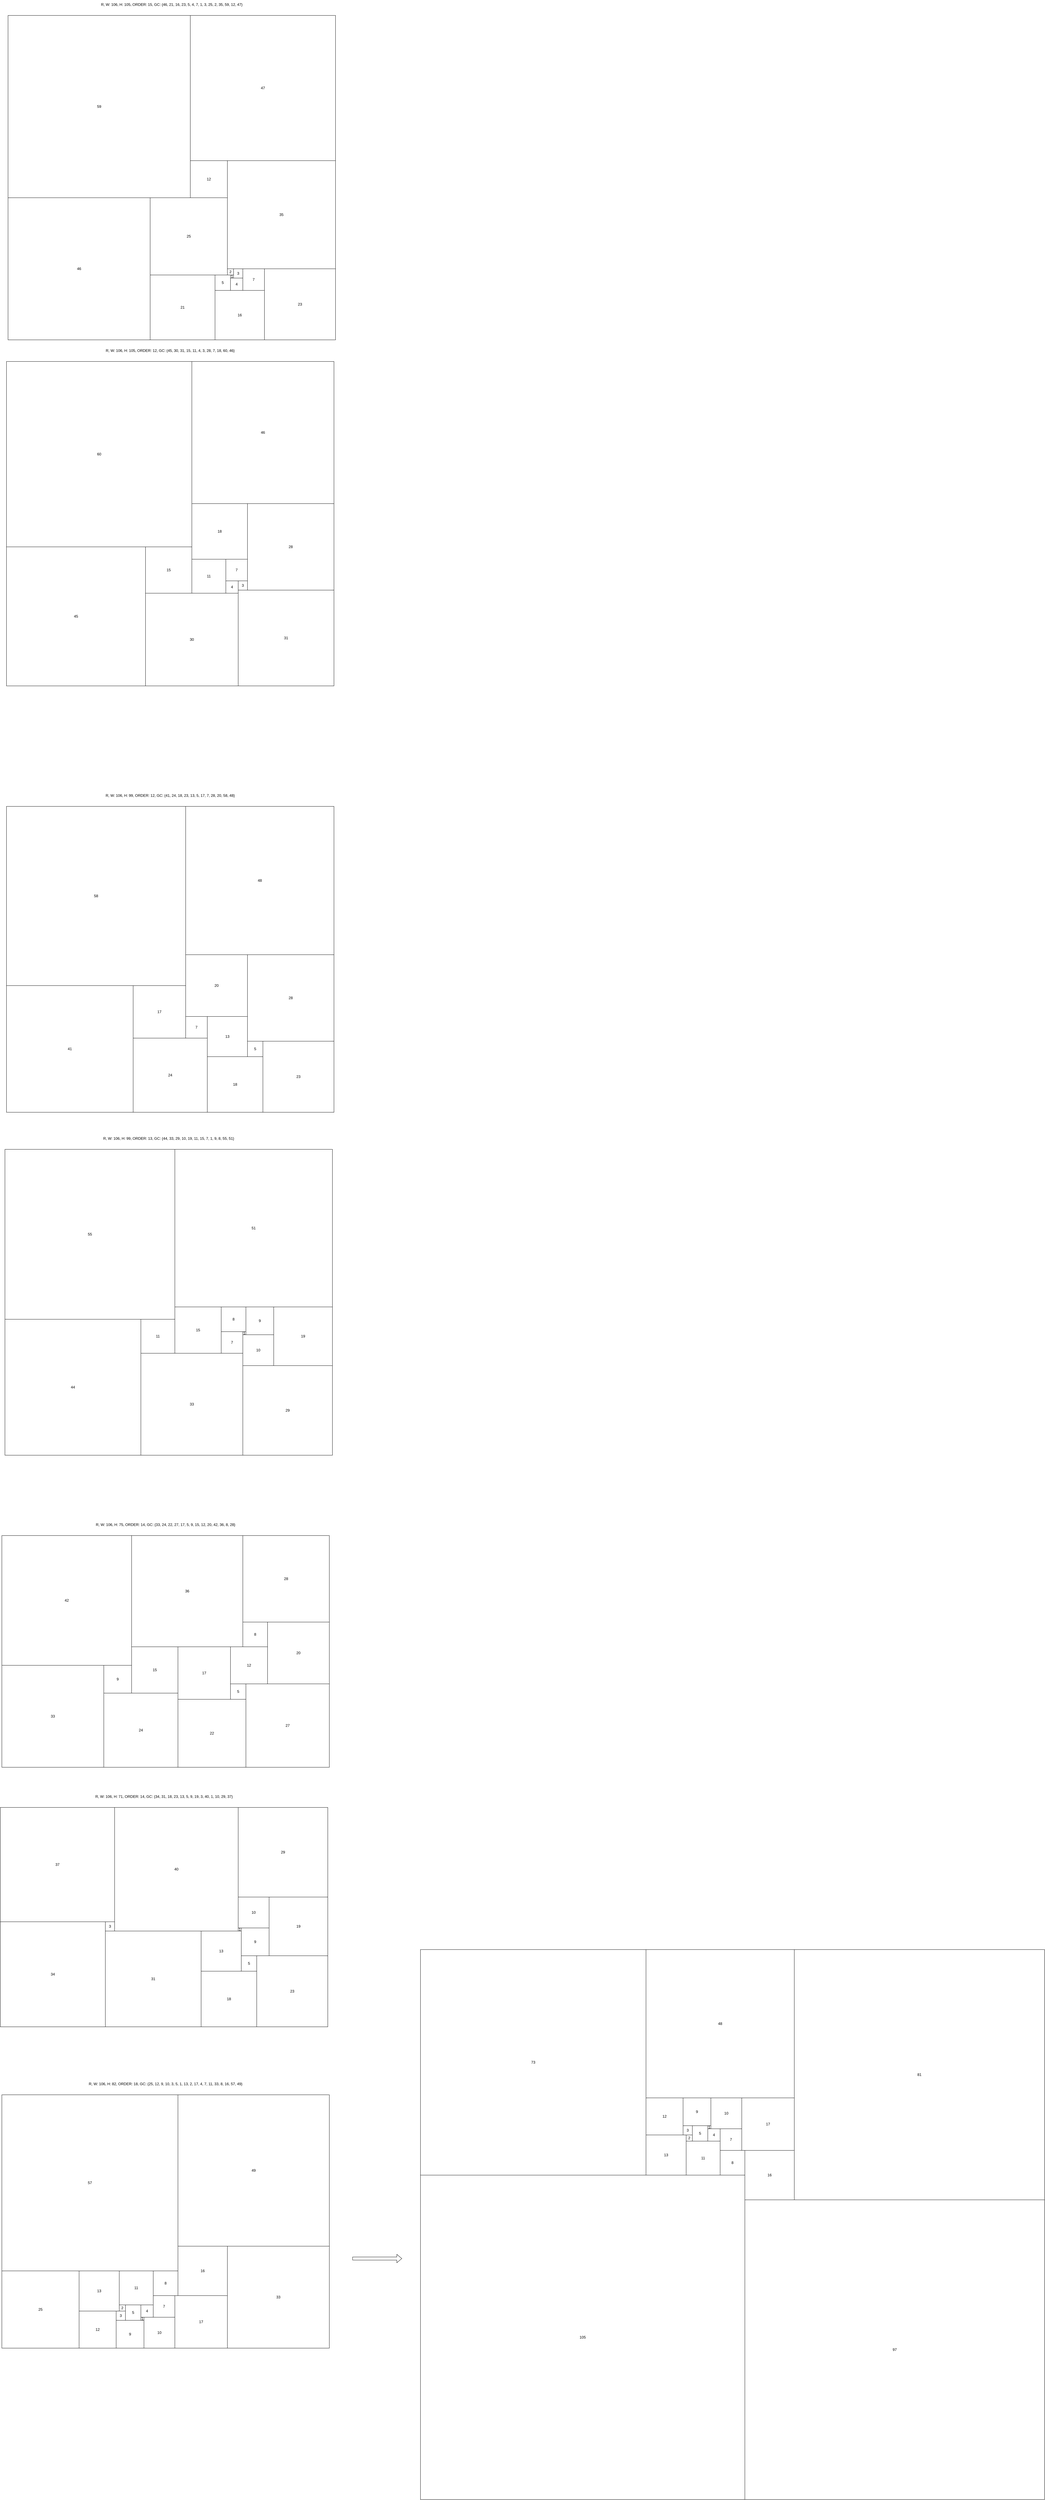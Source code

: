 <mxfile version="21.2.1" type="device">
  <diagram name="Page-1" id="H1nZVYqxkzLZFgEqRADx">
    <mxGraphModel dx="1790" dy="7550" grid="1" gridSize="10" guides="1" tooltips="1" connect="1" arrows="1" fold="1" page="1" pageScale="1" pageWidth="850" pageHeight="1100" math="0" shadow="0">
      <root>
        <mxCell id="0" />
        <mxCell id="1" parent="0" />
        <mxCell id="AsBp8XiL8Dx4Y6rQVwFH-1774" value="R, W: 106, H: 105, ORDER: 12, GC: {45, 30, 31, 15, 11, 4, 3, 28, 7, 18, 60, 46} " style="text;html=1;strokeColor=none;fillColor=none;align=center;verticalAlign=middle;whiteSpace=wrap;rounded=0;" parent="1" vertex="1">
          <mxGeometry x="1160" width="1060" height="30" as="geometry" />
        </mxCell>
        <mxCell id="AsBp8XiL8Dx4Y6rQVwFH-1826" value="R, W: 106, H: 99, ORDER: 12, GC: {41, 24, 18, 23, 13, 5, 17, 7, 28, 20, 58, 48}" style="text;html=1;strokeColor=none;fillColor=none;align=center;verticalAlign=middle;whiteSpace=wrap;rounded=0;" parent="1" vertex="1">
          <mxGeometry x="1160" y="1440" width="1060" height="30" as="geometry" />
        </mxCell>
        <mxCell id="AsBp8XiL8Dx4Y6rQVwFH-2195" value="R, W: 106, H: 99, ORDER: 13, GC: {44, 33, 29, 10, 19, 11, 15, 7, 1, 9, 8, 55, 51} " style="text;html=1;strokeColor=none;fillColor=none;align=center;verticalAlign=middle;whiteSpace=wrap;rounded=0;" parent="1" vertex="1">
          <mxGeometry x="1155" y="2550" width="1060" height="30" as="geometry" />
        </mxCell>
        <mxCell id="AsBp8XiL8Dx4Y6rQVwFH-3055" value="R, W: 106, H: 75, ORDER: 14, GC: {33, 24, 22, 27, 17, 5, 9, 15, 12, 20, 42, 36, 8, 28} " style="text;html=1;strokeColor=none;fillColor=none;align=center;verticalAlign=middle;whiteSpace=wrap;rounded=0;" parent="1" vertex="1">
          <mxGeometry x="1145" y="3800" width="1060" height="30" as="geometry" />
        </mxCell>
        <mxCell id="AsBp8XiL8Dx4Y6rQVwFH-3115" value="R, W: 106, H: 71, ORDER: 14, GC: {34, 31, 18, 23, 13, 5, 9, 19, 3, 40, 1, 10, 29, 37} " style="text;html=1;strokeColor=none;fillColor=none;align=center;verticalAlign=middle;whiteSpace=wrap;rounded=0;flipV=1;" parent="1" vertex="1">
          <mxGeometry x="1140" y="4680" width="1060" height="30" as="geometry" />
        </mxCell>
        <mxCell id="AsBp8XiL8Dx4Y6rQVwFH-3521" value="R, W: 106, H: 105, ORDER: 15, GC: {46, 21, 16, 23, 5, 4, 7, 1, 3, 25, 2, 35, 59, 12, 47} " style="text;html=1;strokeColor=none;fillColor=none;align=center;verticalAlign=middle;whiteSpace=wrap;rounded=0;" parent="1" vertex="1">
          <mxGeometry x="1165" y="-1120" width="1060" height="30" as="geometry" />
        </mxCell>
        <mxCell id="AsBp8XiL8Dx4Y6rQVwFH-7249" value="R, W: 106, H: 82, ORDER: 18, GC: {25, 12, 9, 10, 3, 5, 1, 13, 2, 17, 4, 7, 11, 33, 8, 16, 57, 49} " style="text;html=1;strokeColor=none;fillColor=none;align=center;verticalAlign=middle;whiteSpace=wrap;rounded=0;flipV=1;" parent="1" vertex="1">
          <mxGeometry x="1145" y="5610" width="1060" height="30" as="geometry" />
        </mxCell>
        <mxCell id="gLKEpnA5lNDWp1gUO8rU-459" value="73" style="rounded=0;whiteSpace=wrap;html=1;aspect=fixed;" vertex="1" parent="1">
          <mxGeometry x="2500" y="5190" width="730" height="730" as="geometry" />
        </mxCell>
        <mxCell id="gLKEpnA5lNDWp1gUO8rU-460" value="12" style="rounded=0;whiteSpace=wrap;html=1;aspect=fixed;" vertex="1" parent="1">
          <mxGeometry x="3230" y="5670" width="120" height="120" as="geometry" />
        </mxCell>
        <mxCell id="gLKEpnA5lNDWp1gUO8rU-461" value="9" style="rounded=0;whiteSpace=wrap;html=1;aspect=fixed;" vertex="1" parent="1">
          <mxGeometry x="3350" y="5670" width="90" height="90" as="geometry" />
        </mxCell>
        <mxCell id="gLKEpnA5lNDWp1gUO8rU-462" value="10" style="rounded=0;whiteSpace=wrap;html=1;aspect=fixed;" vertex="1" parent="1">
          <mxGeometry x="3440" y="5670" width="100" height="100" as="geometry" />
        </mxCell>
        <mxCell id="gLKEpnA5lNDWp1gUO8rU-463" value="3" style="rounded=0;whiteSpace=wrap;html=1;aspect=fixed;" vertex="1" parent="1">
          <mxGeometry x="3350" y="5760" width="30" height="30" as="geometry" />
        </mxCell>
        <mxCell id="gLKEpnA5lNDWp1gUO8rU-464" value="5" style="rounded=0;whiteSpace=wrap;html=1;aspect=fixed;" vertex="1" parent="1">
          <mxGeometry x="3380" y="5760" width="50" height="50" as="geometry" />
        </mxCell>
        <mxCell id="gLKEpnA5lNDWp1gUO8rU-465" value="1" style="rounded=0;whiteSpace=wrap;html=1;aspect=fixed;" vertex="1" parent="1">
          <mxGeometry x="3430" y="5760" width="10" height="10" as="geometry" />
        </mxCell>
        <mxCell id="gLKEpnA5lNDWp1gUO8rU-466" value="13" style="rounded=0;whiteSpace=wrap;html=1;aspect=fixed;" vertex="1" parent="1">
          <mxGeometry x="3230" y="5790" width="130" height="130" as="geometry" />
        </mxCell>
        <mxCell id="gLKEpnA5lNDWp1gUO8rU-467" value="2" style="rounded=0;whiteSpace=wrap;html=1;aspect=fixed;" vertex="1" parent="1">
          <mxGeometry x="3360" y="5790" width="20" height="20" as="geometry" />
        </mxCell>
        <mxCell id="gLKEpnA5lNDWp1gUO8rU-468" value="17" style="rounded=0;whiteSpace=wrap;html=1;aspect=fixed;" vertex="1" parent="1">
          <mxGeometry x="3540" y="5670" width="170" height="170" as="geometry" />
        </mxCell>
        <mxCell id="gLKEpnA5lNDWp1gUO8rU-469" value="4" style="rounded=0;whiteSpace=wrap;html=1;aspect=fixed;" vertex="1" parent="1">
          <mxGeometry x="3430" y="5770" width="40" height="40" as="geometry" />
        </mxCell>
        <mxCell id="gLKEpnA5lNDWp1gUO8rU-470" value="7" style="rounded=0;whiteSpace=wrap;html=1;aspect=fixed;" vertex="1" parent="1">
          <mxGeometry x="3470" y="5770" width="70" height="70" as="geometry" />
        </mxCell>
        <mxCell id="gLKEpnA5lNDWp1gUO8rU-471" value="11" style="rounded=0;whiteSpace=wrap;html=1;aspect=fixed;" vertex="1" parent="1">
          <mxGeometry x="3360" y="5810" width="110" height="110" as="geometry" />
        </mxCell>
        <mxCell id="gLKEpnA5lNDWp1gUO8rU-472" value="81" style="rounded=0;whiteSpace=wrap;html=1;aspect=fixed;" vertex="1" parent="1">
          <mxGeometry x="3710" y="5190" width="810" height="810" as="geometry" />
        </mxCell>
        <mxCell id="gLKEpnA5lNDWp1gUO8rU-473" value="8" style="rounded=0;whiteSpace=wrap;html=1;aspect=fixed;" vertex="1" parent="1">
          <mxGeometry x="3470" y="5840" width="80" height="80" as="geometry" />
        </mxCell>
        <mxCell id="gLKEpnA5lNDWp1gUO8rU-474" value="16" style="rounded=0;whiteSpace=wrap;html=1;aspect=fixed;" vertex="1" parent="1">
          <mxGeometry x="3550" y="5840" width="160" height="160" as="geometry" />
        </mxCell>
        <mxCell id="gLKEpnA5lNDWp1gUO8rU-475" value="105" style="rounded=0;whiteSpace=wrap;html=1;aspect=fixed;" vertex="1" parent="1">
          <mxGeometry x="2500" y="5920" width="1050" height="1050" as="geometry" />
        </mxCell>
        <mxCell id="gLKEpnA5lNDWp1gUO8rU-476" value="97" style="rounded=0;whiteSpace=wrap;html=1;aspect=fixed;" vertex="1" parent="1">
          <mxGeometry x="3550" y="6000" width="970" height="970" as="geometry" />
        </mxCell>
        <mxCell id="gLKEpnA5lNDWp1gUO8rU-479" value="48" style="rounded=0;whiteSpace=wrap;html=1;aspect=fixed;" vertex="1" parent="1">
          <mxGeometry x="3230" y="5190" width="480" height="480" as="geometry" />
        </mxCell>
        <mxCell id="gLKEpnA5lNDWp1gUO8rU-480" value="" style="shape=flexArrow;endArrow=classic;html=1;rounded=0;endWidth=16;endSize=5;" edge="1" parent="1">
          <mxGeometry width="50" height="50" relative="1" as="geometry">
            <mxPoint x="2280" y="6190" as="sourcePoint" />
            <mxPoint x="2440" y="6190" as="targetPoint" />
          </mxGeometry>
        </mxCell>
        <mxCell id="gLKEpnA5lNDWp1gUO8rU-481" value="" style="group;flipV=1;" vertex="1" connectable="0" parent="1">
          <mxGeometry x="1165" y="-1070" width="1060" height="1050" as="geometry" />
        </mxCell>
        <mxCell id="761dnnyQ54j-Cl0NHfQN-3522" value="46" style="rounded=0;whiteSpace=wrap;html=1;" parent="gLKEpnA5lNDWp1gUO8rU-481" vertex="1">
          <mxGeometry y="590" width="460" height="460" as="geometry" />
        </mxCell>
        <mxCell id="761dnnyQ54j-Cl0NHfQN-3523" value="21" style="rounded=0;whiteSpace=wrap;html=1;" parent="gLKEpnA5lNDWp1gUO8rU-481" vertex="1">
          <mxGeometry x="460" y="840" width="210" height="210" as="geometry" />
        </mxCell>
        <mxCell id="761dnnyQ54j-Cl0NHfQN-3524" value="16" style="rounded=0;whiteSpace=wrap;html=1;" parent="gLKEpnA5lNDWp1gUO8rU-481" vertex="1">
          <mxGeometry x="670" y="890" width="160" height="160" as="geometry" />
        </mxCell>
        <mxCell id="761dnnyQ54j-Cl0NHfQN-3525" value="23" style="rounded=0;whiteSpace=wrap;html=1;" parent="gLKEpnA5lNDWp1gUO8rU-481" vertex="1">
          <mxGeometry x="830" y="820" width="230" height="230" as="geometry" />
        </mxCell>
        <mxCell id="761dnnyQ54j-Cl0NHfQN-3526" value="5" style="rounded=0;whiteSpace=wrap;html=1;" parent="gLKEpnA5lNDWp1gUO8rU-481" vertex="1">
          <mxGeometry x="670" y="840" width="50" height="50" as="geometry" />
        </mxCell>
        <mxCell id="761dnnyQ54j-Cl0NHfQN-3527" value="4" style="rounded=0;whiteSpace=wrap;html=1;" parent="gLKEpnA5lNDWp1gUO8rU-481" vertex="1">
          <mxGeometry x="720" y="850" width="40" height="40" as="geometry" />
        </mxCell>
        <mxCell id="761dnnyQ54j-Cl0NHfQN-3528" value="7" style="rounded=0;whiteSpace=wrap;html=1;" parent="gLKEpnA5lNDWp1gUO8rU-481" vertex="1">
          <mxGeometry x="760" y="820" width="70" height="70" as="geometry" />
        </mxCell>
        <mxCell id="761dnnyQ54j-Cl0NHfQN-3529" value="1" style="rounded=0;whiteSpace=wrap;html=1;" parent="gLKEpnA5lNDWp1gUO8rU-481" vertex="1">
          <mxGeometry x="720" y="840" width="10" height="10" as="geometry" />
        </mxCell>
        <mxCell id="761dnnyQ54j-Cl0NHfQN-3530" value="3" style="rounded=0;whiteSpace=wrap;html=1;" parent="gLKEpnA5lNDWp1gUO8rU-481" vertex="1">
          <mxGeometry x="730" y="820" width="30" height="30" as="geometry" />
        </mxCell>
        <mxCell id="761dnnyQ54j-Cl0NHfQN-3531" value="25" style="rounded=0;whiteSpace=wrap;html=1;" parent="gLKEpnA5lNDWp1gUO8rU-481" vertex="1">
          <mxGeometry x="460" y="590" width="250" height="250" as="geometry" />
        </mxCell>
        <mxCell id="761dnnyQ54j-Cl0NHfQN-3532" value="2" style="rounded=0;whiteSpace=wrap;html=1;" parent="gLKEpnA5lNDWp1gUO8rU-481" vertex="1">
          <mxGeometry x="710" y="820" width="20" height="20" as="geometry" />
        </mxCell>
        <mxCell id="761dnnyQ54j-Cl0NHfQN-3533" value="35" style="rounded=0;whiteSpace=wrap;html=1;" parent="gLKEpnA5lNDWp1gUO8rU-481" vertex="1">
          <mxGeometry x="710" y="470" width="350" height="350" as="geometry" />
        </mxCell>
        <mxCell id="761dnnyQ54j-Cl0NHfQN-3534" value="59" style="rounded=0;whiteSpace=wrap;html=1;" parent="gLKEpnA5lNDWp1gUO8rU-481" vertex="1">
          <mxGeometry width="590" height="590" as="geometry" />
        </mxCell>
        <mxCell id="761dnnyQ54j-Cl0NHfQN-3535" value="12" style="rounded=0;whiteSpace=wrap;html=1;" parent="gLKEpnA5lNDWp1gUO8rU-481" vertex="1">
          <mxGeometry x="590" y="470" width="120" height="120" as="geometry" />
        </mxCell>
        <mxCell id="761dnnyQ54j-Cl0NHfQN-3536" value="47" style="rounded=0;whiteSpace=wrap;html=1;" parent="gLKEpnA5lNDWp1gUO8rU-481" vertex="1">
          <mxGeometry x="590" width="470" height="470" as="geometry" />
        </mxCell>
        <mxCell id="gLKEpnA5lNDWp1gUO8rU-482" value="" style="group;flipV=1;" vertex="1" connectable="0" parent="1">
          <mxGeometry x="1160" y="50" width="1060" height="1050" as="geometry" />
        </mxCell>
        <mxCell id="761dnnyQ54j-Cl0NHfQN-1775" value="45" style="rounded=0;whiteSpace=wrap;html=1;" parent="gLKEpnA5lNDWp1gUO8rU-482" vertex="1">
          <mxGeometry y="600" width="450" height="450" as="geometry" />
        </mxCell>
        <mxCell id="761dnnyQ54j-Cl0NHfQN-1776" value="30" style="rounded=0;whiteSpace=wrap;html=1;" parent="gLKEpnA5lNDWp1gUO8rU-482" vertex="1">
          <mxGeometry x="450" y="750" width="300" height="300" as="geometry" />
        </mxCell>
        <mxCell id="761dnnyQ54j-Cl0NHfQN-1777" value="31" style="rounded=0;whiteSpace=wrap;html=1;" parent="gLKEpnA5lNDWp1gUO8rU-482" vertex="1">
          <mxGeometry x="750" y="740" width="310" height="310" as="geometry" />
        </mxCell>
        <mxCell id="761dnnyQ54j-Cl0NHfQN-1778" value="15" style="rounded=0;whiteSpace=wrap;html=1;" parent="gLKEpnA5lNDWp1gUO8rU-482" vertex="1">
          <mxGeometry x="450" y="600" width="150" height="150" as="geometry" />
        </mxCell>
        <mxCell id="761dnnyQ54j-Cl0NHfQN-1779" value="11" style="rounded=0;whiteSpace=wrap;html=1;" parent="gLKEpnA5lNDWp1gUO8rU-482" vertex="1">
          <mxGeometry x="600" y="640" width="110" height="110" as="geometry" />
        </mxCell>
        <mxCell id="761dnnyQ54j-Cl0NHfQN-1780" value="4" style="rounded=0;whiteSpace=wrap;html=1;" parent="gLKEpnA5lNDWp1gUO8rU-482" vertex="1">
          <mxGeometry x="710" y="710" width="40" height="40" as="geometry" />
        </mxCell>
        <mxCell id="761dnnyQ54j-Cl0NHfQN-1781" value="3" style="rounded=0;whiteSpace=wrap;html=1;" parent="gLKEpnA5lNDWp1gUO8rU-482" vertex="1">
          <mxGeometry x="750" y="710" width="30" height="30" as="geometry" />
        </mxCell>
        <mxCell id="761dnnyQ54j-Cl0NHfQN-1782" value="28" style="rounded=0;whiteSpace=wrap;html=1;" parent="gLKEpnA5lNDWp1gUO8rU-482" vertex="1">
          <mxGeometry x="780" y="460" width="280" height="280" as="geometry" />
        </mxCell>
        <mxCell id="761dnnyQ54j-Cl0NHfQN-1783" value="7" style="rounded=0;whiteSpace=wrap;html=1;" parent="gLKEpnA5lNDWp1gUO8rU-482" vertex="1">
          <mxGeometry x="710" y="640" width="70" height="70" as="geometry" />
        </mxCell>
        <mxCell id="761dnnyQ54j-Cl0NHfQN-1784" value="18" style="rounded=0;whiteSpace=wrap;html=1;" parent="gLKEpnA5lNDWp1gUO8rU-482" vertex="1">
          <mxGeometry x="600" y="460" width="180" height="180" as="geometry" />
        </mxCell>
        <mxCell id="761dnnyQ54j-Cl0NHfQN-1785" value="60" style="rounded=0;whiteSpace=wrap;html=1;" parent="gLKEpnA5lNDWp1gUO8rU-482" vertex="1">
          <mxGeometry width="600" height="600" as="geometry" />
        </mxCell>
        <mxCell id="761dnnyQ54j-Cl0NHfQN-1786" value="46" style="rounded=0;whiteSpace=wrap;html=1;" parent="gLKEpnA5lNDWp1gUO8rU-482" vertex="1">
          <mxGeometry x="600" width="460" height="460" as="geometry" />
        </mxCell>
        <mxCell id="gLKEpnA5lNDWp1gUO8rU-497" value="" style="group;flipV=1;" vertex="1" connectable="0" parent="1">
          <mxGeometry x="1160" y="1490" width="1060" height="990" as="geometry" />
        </mxCell>
        <mxCell id="761dnnyQ54j-Cl0NHfQN-1827" value="41" style="rounded=0;whiteSpace=wrap;html=1;" parent="gLKEpnA5lNDWp1gUO8rU-497" vertex="1">
          <mxGeometry y="580" width="410" height="410" as="geometry" />
        </mxCell>
        <mxCell id="761dnnyQ54j-Cl0NHfQN-1828" value="24" style="rounded=0;whiteSpace=wrap;html=1;" parent="gLKEpnA5lNDWp1gUO8rU-497" vertex="1">
          <mxGeometry x="410" y="750" width="240" height="240" as="geometry" />
        </mxCell>
        <mxCell id="761dnnyQ54j-Cl0NHfQN-1829" value="18" style="rounded=0;whiteSpace=wrap;html=1;" parent="gLKEpnA5lNDWp1gUO8rU-497" vertex="1">
          <mxGeometry x="650" y="810" width="180" height="180" as="geometry" />
        </mxCell>
        <mxCell id="761dnnyQ54j-Cl0NHfQN-1830" value="23" style="rounded=0;whiteSpace=wrap;html=1;" parent="gLKEpnA5lNDWp1gUO8rU-497" vertex="1">
          <mxGeometry x="830" y="760" width="230" height="230" as="geometry" />
        </mxCell>
        <mxCell id="761dnnyQ54j-Cl0NHfQN-1831" value="13" style="rounded=0;whiteSpace=wrap;html=1;" parent="gLKEpnA5lNDWp1gUO8rU-497" vertex="1">
          <mxGeometry x="650" y="680" width="130" height="130" as="geometry" />
        </mxCell>
        <mxCell id="761dnnyQ54j-Cl0NHfQN-1832" value="5" style="rounded=0;whiteSpace=wrap;html=1;" parent="gLKEpnA5lNDWp1gUO8rU-497" vertex="1">
          <mxGeometry x="780" y="760" width="50" height="50" as="geometry" />
        </mxCell>
        <mxCell id="761dnnyQ54j-Cl0NHfQN-1833" value="17" style="rounded=0;whiteSpace=wrap;html=1;" parent="gLKEpnA5lNDWp1gUO8rU-497" vertex="1">
          <mxGeometry x="410" y="580" width="170" height="170" as="geometry" />
        </mxCell>
        <mxCell id="761dnnyQ54j-Cl0NHfQN-1834" value="7" style="rounded=0;whiteSpace=wrap;html=1;" parent="gLKEpnA5lNDWp1gUO8rU-497" vertex="1">
          <mxGeometry x="580" y="680" width="70" height="70" as="geometry" />
        </mxCell>
        <mxCell id="761dnnyQ54j-Cl0NHfQN-1835" value="28" style="rounded=0;whiteSpace=wrap;html=1;" parent="gLKEpnA5lNDWp1gUO8rU-497" vertex="1">
          <mxGeometry x="780" y="480" width="280" height="280" as="geometry" />
        </mxCell>
        <mxCell id="761dnnyQ54j-Cl0NHfQN-1836" value="20" style="rounded=0;whiteSpace=wrap;html=1;" parent="gLKEpnA5lNDWp1gUO8rU-497" vertex="1">
          <mxGeometry x="580" y="480" width="200" height="200" as="geometry" />
        </mxCell>
        <mxCell id="761dnnyQ54j-Cl0NHfQN-1837" value="58" style="rounded=0;whiteSpace=wrap;html=1;" parent="gLKEpnA5lNDWp1gUO8rU-497" vertex="1">
          <mxGeometry width="580" height="580" as="geometry" />
        </mxCell>
        <mxCell id="761dnnyQ54j-Cl0NHfQN-1838" value="48" style="rounded=0;whiteSpace=wrap;html=1;" parent="gLKEpnA5lNDWp1gUO8rU-497" vertex="1">
          <mxGeometry x="580" width="480" height="480" as="geometry" />
        </mxCell>
        <mxCell id="gLKEpnA5lNDWp1gUO8rU-498" value="" style="group;flipV=1;" vertex="1" connectable="0" parent="1">
          <mxGeometry x="1155" y="2600" width="1060" height="990" as="geometry" />
        </mxCell>
        <mxCell id="761dnnyQ54j-Cl0NHfQN-2196" value="44" style="rounded=0;whiteSpace=wrap;html=1;" parent="gLKEpnA5lNDWp1gUO8rU-498" vertex="1">
          <mxGeometry y="550" width="440" height="440" as="geometry" />
        </mxCell>
        <mxCell id="761dnnyQ54j-Cl0NHfQN-2197" value="33" style="rounded=0;whiteSpace=wrap;html=1;" parent="gLKEpnA5lNDWp1gUO8rU-498" vertex="1">
          <mxGeometry x="440" y="660" width="330" height="330" as="geometry" />
        </mxCell>
        <mxCell id="761dnnyQ54j-Cl0NHfQN-2198" value="29" style="rounded=0;whiteSpace=wrap;html=1;" parent="gLKEpnA5lNDWp1gUO8rU-498" vertex="1">
          <mxGeometry x="770" y="700" width="290" height="290" as="geometry" />
        </mxCell>
        <mxCell id="761dnnyQ54j-Cl0NHfQN-2199" value="10" style="rounded=0;whiteSpace=wrap;html=1;" parent="gLKEpnA5lNDWp1gUO8rU-498" vertex="1">
          <mxGeometry x="770" y="600" width="100" height="100" as="geometry" />
        </mxCell>
        <mxCell id="761dnnyQ54j-Cl0NHfQN-2200" value="19" style="rounded=0;whiteSpace=wrap;html=1;" parent="gLKEpnA5lNDWp1gUO8rU-498" vertex="1">
          <mxGeometry x="870" y="510" width="190" height="190" as="geometry" />
        </mxCell>
        <mxCell id="761dnnyQ54j-Cl0NHfQN-2201" value="11" style="rounded=0;whiteSpace=wrap;html=1;" parent="gLKEpnA5lNDWp1gUO8rU-498" vertex="1">
          <mxGeometry x="440" y="550" width="110" height="110" as="geometry" />
        </mxCell>
        <mxCell id="761dnnyQ54j-Cl0NHfQN-2202" value="15" style="rounded=0;whiteSpace=wrap;html=1;" parent="gLKEpnA5lNDWp1gUO8rU-498" vertex="1">
          <mxGeometry x="550" y="510" width="150" height="150" as="geometry" />
        </mxCell>
        <mxCell id="761dnnyQ54j-Cl0NHfQN-2203" value="7" style="rounded=0;whiteSpace=wrap;html=1;" parent="gLKEpnA5lNDWp1gUO8rU-498" vertex="1">
          <mxGeometry x="700" y="590" width="70" height="70" as="geometry" />
        </mxCell>
        <mxCell id="761dnnyQ54j-Cl0NHfQN-2204" value="1" style="rounded=0;whiteSpace=wrap;html=1;" parent="gLKEpnA5lNDWp1gUO8rU-498" vertex="1">
          <mxGeometry x="770" y="590" width="10" height="10" as="geometry" />
        </mxCell>
        <mxCell id="761dnnyQ54j-Cl0NHfQN-2205" value="9" style="rounded=0;whiteSpace=wrap;html=1;" parent="gLKEpnA5lNDWp1gUO8rU-498" vertex="1">
          <mxGeometry x="780" y="510" width="90" height="90" as="geometry" />
        </mxCell>
        <mxCell id="761dnnyQ54j-Cl0NHfQN-2206" value="8" style="rounded=0;whiteSpace=wrap;html=1;" parent="gLKEpnA5lNDWp1gUO8rU-498" vertex="1">
          <mxGeometry x="700" y="510" width="80" height="80" as="geometry" />
        </mxCell>
        <mxCell id="761dnnyQ54j-Cl0NHfQN-2207" value="55" style="rounded=0;whiteSpace=wrap;html=1;" parent="gLKEpnA5lNDWp1gUO8rU-498" vertex="1">
          <mxGeometry width="550" height="550" as="geometry" />
        </mxCell>
        <mxCell id="761dnnyQ54j-Cl0NHfQN-2208" value="51" style="rounded=0;whiteSpace=wrap;html=1;" parent="gLKEpnA5lNDWp1gUO8rU-498" vertex="1">
          <mxGeometry x="550" width="510" height="510" as="geometry" />
        </mxCell>
        <mxCell id="gLKEpnA5lNDWp1gUO8rU-499" value="" style="group;flipV=1;" vertex="1" connectable="0" parent="1">
          <mxGeometry x="1145" y="3850" width="1060" height="750" as="geometry" />
        </mxCell>
        <mxCell id="761dnnyQ54j-Cl0NHfQN-3056" value="33" style="rounded=0;whiteSpace=wrap;html=1;" parent="gLKEpnA5lNDWp1gUO8rU-499" vertex="1">
          <mxGeometry y="420" width="330" height="330" as="geometry" />
        </mxCell>
        <mxCell id="761dnnyQ54j-Cl0NHfQN-3057" value="24" style="rounded=0;whiteSpace=wrap;html=1;" parent="gLKEpnA5lNDWp1gUO8rU-499" vertex="1">
          <mxGeometry x="330" y="510" width="240" height="240" as="geometry" />
        </mxCell>
        <mxCell id="761dnnyQ54j-Cl0NHfQN-3058" value="22" style="rounded=0;whiteSpace=wrap;html=1;" parent="gLKEpnA5lNDWp1gUO8rU-499" vertex="1">
          <mxGeometry x="570" y="530" width="220" height="220" as="geometry" />
        </mxCell>
        <mxCell id="761dnnyQ54j-Cl0NHfQN-3059" value="27" style="rounded=0;whiteSpace=wrap;html=1;" parent="gLKEpnA5lNDWp1gUO8rU-499" vertex="1">
          <mxGeometry x="790" y="480" width="270" height="270" as="geometry" />
        </mxCell>
        <mxCell id="761dnnyQ54j-Cl0NHfQN-3060" value="17" style="rounded=0;whiteSpace=wrap;html=1;" parent="gLKEpnA5lNDWp1gUO8rU-499" vertex="1">
          <mxGeometry x="570" y="360" width="170" height="170" as="geometry" />
        </mxCell>
        <mxCell id="761dnnyQ54j-Cl0NHfQN-3061" value="5" style="rounded=0;whiteSpace=wrap;html=1;" parent="gLKEpnA5lNDWp1gUO8rU-499" vertex="1">
          <mxGeometry x="740" y="480" width="50" height="50" as="geometry" />
        </mxCell>
        <mxCell id="761dnnyQ54j-Cl0NHfQN-3062" value="9" style="rounded=0;whiteSpace=wrap;html=1;" parent="gLKEpnA5lNDWp1gUO8rU-499" vertex="1">
          <mxGeometry x="330" y="420" width="90" height="90" as="geometry" />
        </mxCell>
        <mxCell id="761dnnyQ54j-Cl0NHfQN-3063" value="15" style="rounded=0;whiteSpace=wrap;html=1;" parent="gLKEpnA5lNDWp1gUO8rU-499" vertex="1">
          <mxGeometry x="420" y="360" width="150" height="150" as="geometry" />
        </mxCell>
        <mxCell id="761dnnyQ54j-Cl0NHfQN-3064" value="12" style="rounded=0;whiteSpace=wrap;html=1;" parent="gLKEpnA5lNDWp1gUO8rU-499" vertex="1">
          <mxGeometry x="740" y="360" width="120" height="120" as="geometry" />
        </mxCell>
        <mxCell id="761dnnyQ54j-Cl0NHfQN-3065" value="20" style="rounded=0;whiteSpace=wrap;html=1;" parent="gLKEpnA5lNDWp1gUO8rU-499" vertex="1">
          <mxGeometry x="860" y="280" width="200" height="200" as="geometry" />
        </mxCell>
        <mxCell id="761dnnyQ54j-Cl0NHfQN-3066" value="42" style="rounded=0;whiteSpace=wrap;html=1;" parent="gLKEpnA5lNDWp1gUO8rU-499" vertex="1">
          <mxGeometry width="420" height="420" as="geometry" />
        </mxCell>
        <mxCell id="761dnnyQ54j-Cl0NHfQN-3067" value="36" style="rounded=0;whiteSpace=wrap;html=1;" parent="gLKEpnA5lNDWp1gUO8rU-499" vertex="1">
          <mxGeometry x="420" width="360" height="360" as="geometry" />
        </mxCell>
        <mxCell id="761dnnyQ54j-Cl0NHfQN-3068" value="8" style="rounded=0;whiteSpace=wrap;html=1;" parent="gLKEpnA5lNDWp1gUO8rU-499" vertex="1">
          <mxGeometry x="780" y="280" width="80" height="80" as="geometry" />
        </mxCell>
        <mxCell id="761dnnyQ54j-Cl0NHfQN-3069" value="28" style="rounded=0;whiteSpace=wrap;html=1;" parent="gLKEpnA5lNDWp1gUO8rU-499" vertex="1">
          <mxGeometry x="780" width="280" height="280" as="geometry" />
        </mxCell>
        <mxCell id="gLKEpnA5lNDWp1gUO8rU-500" value="" style="group;flipV=1;" vertex="1" connectable="0" parent="1">
          <mxGeometry x="1140" y="4730" width="1060" height="710" as="geometry" />
        </mxCell>
        <mxCell id="761dnnyQ54j-Cl0NHfQN-3116" value="34" style="rounded=0;whiteSpace=wrap;html=1;" parent="gLKEpnA5lNDWp1gUO8rU-500" vertex="1">
          <mxGeometry y="370" width="340" height="340" as="geometry" />
        </mxCell>
        <mxCell id="761dnnyQ54j-Cl0NHfQN-3117" value="31" style="rounded=0;whiteSpace=wrap;html=1;" parent="gLKEpnA5lNDWp1gUO8rU-500" vertex="1">
          <mxGeometry x="340" y="400" width="310" height="310" as="geometry" />
        </mxCell>
        <mxCell id="761dnnyQ54j-Cl0NHfQN-3118" value="18" style="rounded=0;whiteSpace=wrap;html=1;" parent="gLKEpnA5lNDWp1gUO8rU-500" vertex="1">
          <mxGeometry x="650" y="530" width="180" height="180" as="geometry" />
        </mxCell>
        <mxCell id="761dnnyQ54j-Cl0NHfQN-3119" value="23" style="rounded=0;whiteSpace=wrap;html=1;" parent="gLKEpnA5lNDWp1gUO8rU-500" vertex="1">
          <mxGeometry x="830" y="480" width="230" height="230" as="geometry" />
        </mxCell>
        <mxCell id="761dnnyQ54j-Cl0NHfQN-3120" value="13" style="rounded=0;whiteSpace=wrap;html=1;" parent="gLKEpnA5lNDWp1gUO8rU-500" vertex="1">
          <mxGeometry x="650" y="400" width="130" height="130" as="geometry" />
        </mxCell>
        <mxCell id="761dnnyQ54j-Cl0NHfQN-3121" value="5" style="rounded=0;whiteSpace=wrap;html=1;" parent="gLKEpnA5lNDWp1gUO8rU-500" vertex="1">
          <mxGeometry x="780" y="480" width="50" height="50" as="geometry" />
        </mxCell>
        <mxCell id="761dnnyQ54j-Cl0NHfQN-3122" value="9" style="rounded=0;whiteSpace=wrap;html=1;" parent="gLKEpnA5lNDWp1gUO8rU-500" vertex="1">
          <mxGeometry x="780" y="390" width="90" height="90" as="geometry" />
        </mxCell>
        <mxCell id="761dnnyQ54j-Cl0NHfQN-3123" value="19" style="rounded=0;whiteSpace=wrap;html=1;" parent="gLKEpnA5lNDWp1gUO8rU-500" vertex="1">
          <mxGeometry x="870" y="290" width="190" height="190" as="geometry" />
        </mxCell>
        <mxCell id="761dnnyQ54j-Cl0NHfQN-3124" value="3" style="rounded=0;whiteSpace=wrap;html=1;" parent="gLKEpnA5lNDWp1gUO8rU-500" vertex="1">
          <mxGeometry x="340" y="370" width="30" height="30" as="geometry" />
        </mxCell>
        <mxCell id="761dnnyQ54j-Cl0NHfQN-3125" value="40" style="rounded=0;whiteSpace=wrap;html=1;" parent="gLKEpnA5lNDWp1gUO8rU-500" vertex="1">
          <mxGeometry x="370" width="400" height="400" as="geometry" />
        </mxCell>
        <mxCell id="761dnnyQ54j-Cl0NHfQN-3126" value="1" style="rounded=0;whiteSpace=wrap;html=1;" parent="gLKEpnA5lNDWp1gUO8rU-500" vertex="1">
          <mxGeometry x="770" y="390" width="10" height="10" as="geometry" />
        </mxCell>
        <mxCell id="761dnnyQ54j-Cl0NHfQN-3127" value="10" style="rounded=0;whiteSpace=wrap;html=1;" parent="gLKEpnA5lNDWp1gUO8rU-500" vertex="1">
          <mxGeometry x="770" y="290" width="100" height="100" as="geometry" />
        </mxCell>
        <mxCell id="761dnnyQ54j-Cl0NHfQN-3128" value="29" style="rounded=0;whiteSpace=wrap;html=1;" parent="gLKEpnA5lNDWp1gUO8rU-500" vertex="1">
          <mxGeometry x="770" width="290" height="290" as="geometry" />
        </mxCell>
        <mxCell id="761dnnyQ54j-Cl0NHfQN-3129" value="37" style="rounded=0;whiteSpace=wrap;html=1;" parent="gLKEpnA5lNDWp1gUO8rU-500" vertex="1">
          <mxGeometry width="370" height="370" as="geometry" />
        </mxCell>
        <mxCell id="gLKEpnA5lNDWp1gUO8rU-501" value="" style="group;flipV=1;" vertex="1" connectable="0" parent="1">
          <mxGeometry x="1145" y="5660" width="1060" height="820" as="geometry" />
        </mxCell>
        <mxCell id="761dnnyQ54j-Cl0NHfQN-7250" value="25" style="rounded=0;whiteSpace=wrap;html=1;" parent="gLKEpnA5lNDWp1gUO8rU-501" vertex="1">
          <mxGeometry y="570" width="250" height="250" as="geometry" />
        </mxCell>
        <mxCell id="761dnnyQ54j-Cl0NHfQN-7251" value="12" style="rounded=0;whiteSpace=wrap;html=1;" parent="gLKEpnA5lNDWp1gUO8rU-501" vertex="1">
          <mxGeometry x="250" y="700" width="120" height="120" as="geometry" />
        </mxCell>
        <mxCell id="761dnnyQ54j-Cl0NHfQN-7252" value="9" style="rounded=0;whiteSpace=wrap;html=1;" parent="gLKEpnA5lNDWp1gUO8rU-501" vertex="1">
          <mxGeometry x="370" y="730" width="90" height="90" as="geometry" />
        </mxCell>
        <mxCell id="761dnnyQ54j-Cl0NHfQN-7253" value="10" style="rounded=0;whiteSpace=wrap;html=1;" parent="gLKEpnA5lNDWp1gUO8rU-501" vertex="1">
          <mxGeometry x="460" y="720" width="100" height="100" as="geometry" />
        </mxCell>
        <mxCell id="761dnnyQ54j-Cl0NHfQN-7254" value="3" style="rounded=0;whiteSpace=wrap;html=1;" parent="gLKEpnA5lNDWp1gUO8rU-501" vertex="1">
          <mxGeometry x="370" y="700" width="30" height="30" as="geometry" />
        </mxCell>
        <mxCell id="761dnnyQ54j-Cl0NHfQN-7255" value="5" style="rounded=0;whiteSpace=wrap;html=1;" parent="gLKEpnA5lNDWp1gUO8rU-501" vertex="1">
          <mxGeometry x="400" y="680" width="50" height="50" as="geometry" />
        </mxCell>
        <mxCell id="761dnnyQ54j-Cl0NHfQN-7256" value="1" style="rounded=0;whiteSpace=wrap;html=1;" parent="gLKEpnA5lNDWp1gUO8rU-501" vertex="1">
          <mxGeometry x="450" y="720" width="10" height="10" as="geometry" />
        </mxCell>
        <mxCell id="761dnnyQ54j-Cl0NHfQN-7257" value="13" style="rounded=0;whiteSpace=wrap;html=1;" parent="gLKEpnA5lNDWp1gUO8rU-501" vertex="1">
          <mxGeometry x="250" y="570" width="130" height="130" as="geometry" />
        </mxCell>
        <mxCell id="761dnnyQ54j-Cl0NHfQN-7258" value="2" style="rounded=0;whiteSpace=wrap;html=1;" parent="gLKEpnA5lNDWp1gUO8rU-501" vertex="1">
          <mxGeometry x="380" y="680" width="20" height="20" as="geometry" />
        </mxCell>
        <mxCell id="761dnnyQ54j-Cl0NHfQN-7259" value="17" style="rounded=0;whiteSpace=wrap;html=1;" parent="gLKEpnA5lNDWp1gUO8rU-501" vertex="1">
          <mxGeometry x="560" y="650" width="170" height="170" as="geometry" />
        </mxCell>
        <mxCell id="761dnnyQ54j-Cl0NHfQN-7260" value="4" style="rounded=0;whiteSpace=wrap;html=1;" parent="gLKEpnA5lNDWp1gUO8rU-501" vertex="1">
          <mxGeometry x="450" y="680" width="40" height="40" as="geometry" />
        </mxCell>
        <mxCell id="761dnnyQ54j-Cl0NHfQN-7261" value="7" style="rounded=0;whiteSpace=wrap;html=1;" parent="gLKEpnA5lNDWp1gUO8rU-501" vertex="1">
          <mxGeometry x="490" y="650" width="70" height="70" as="geometry" />
        </mxCell>
        <mxCell id="761dnnyQ54j-Cl0NHfQN-7262" value="11" style="rounded=0;whiteSpace=wrap;html=1;" parent="gLKEpnA5lNDWp1gUO8rU-501" vertex="1">
          <mxGeometry x="380" y="570" width="110" height="110" as="geometry" />
        </mxCell>
        <mxCell id="761dnnyQ54j-Cl0NHfQN-7263" value="33" style="rounded=0;whiteSpace=wrap;html=1;" parent="gLKEpnA5lNDWp1gUO8rU-501" vertex="1">
          <mxGeometry x="730" y="490" width="330" height="330" as="geometry" />
        </mxCell>
        <mxCell id="761dnnyQ54j-Cl0NHfQN-7264" value="8" style="rounded=0;whiteSpace=wrap;html=1;" parent="gLKEpnA5lNDWp1gUO8rU-501" vertex="1">
          <mxGeometry x="490" y="570" width="80" height="80" as="geometry" />
        </mxCell>
        <mxCell id="761dnnyQ54j-Cl0NHfQN-7265" value="16" style="rounded=0;whiteSpace=wrap;html=1;" parent="gLKEpnA5lNDWp1gUO8rU-501" vertex="1">
          <mxGeometry x="570" y="490" width="160" height="160" as="geometry" />
        </mxCell>
        <mxCell id="761dnnyQ54j-Cl0NHfQN-7266" value="57" style="rounded=0;whiteSpace=wrap;html=1;" parent="gLKEpnA5lNDWp1gUO8rU-501" vertex="1">
          <mxGeometry width="570" height="570" as="geometry" />
        </mxCell>
        <mxCell id="761dnnyQ54j-Cl0NHfQN-7267" value="49" style="rounded=0;whiteSpace=wrap;html=1;" parent="gLKEpnA5lNDWp1gUO8rU-501" vertex="1">
          <mxGeometry x="570" width="490" height="490" as="geometry" />
        </mxCell>
      </root>
    </mxGraphModel>
  </diagram>
</mxfile>
